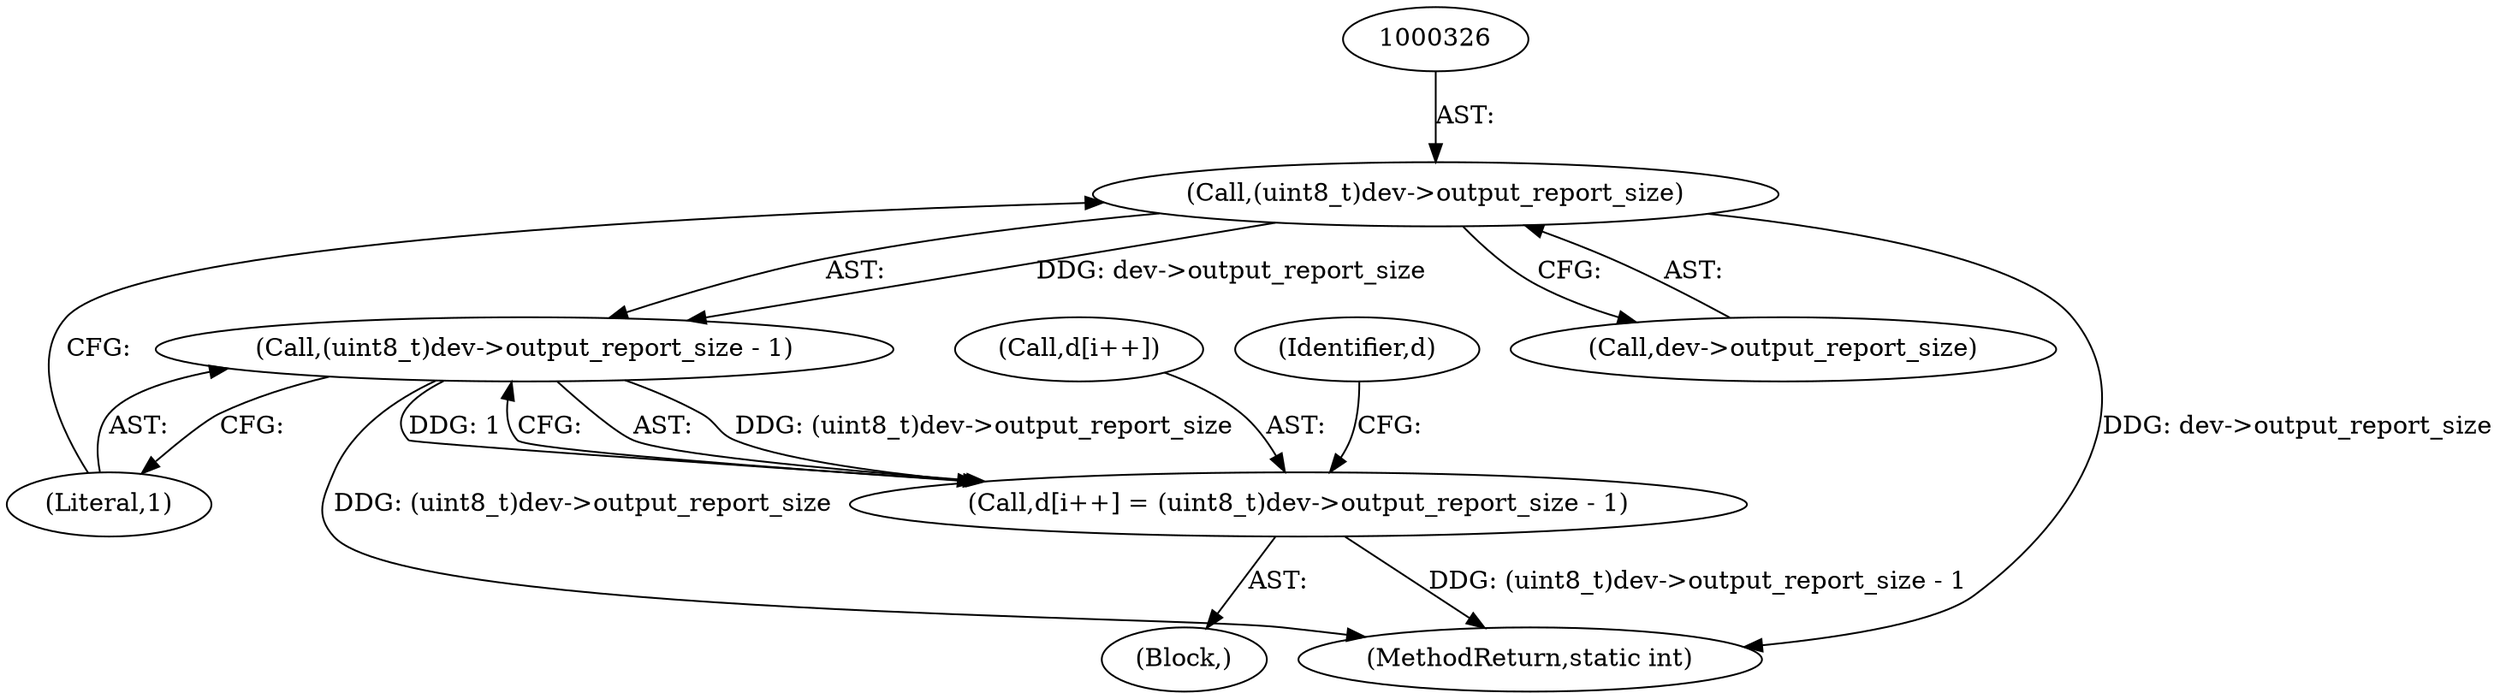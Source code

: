 digraph "1_Chrome_ac149a8d4371c0e01e0934fdd57b09e86f96b5b9_5@pointer" {
"1000325" [label="(Call,(uint8_t)dev->output_report_size)"];
"1000324" [label="(Call,(uint8_t)dev->output_report_size - 1)"];
"1000319" [label="(Call,d[i++] = (uint8_t)dev->output_report_size - 1)"];
"1000320" [label="(Call,d[i++])"];
"1000319" [label="(Call,d[i++] = (uint8_t)dev->output_report_size - 1)"];
"1000454" [label="(MethodReturn,static int)"];
"1000330" [label="(Literal,1)"];
"1000324" [label="(Call,(uint8_t)dev->output_report_size - 1)"];
"1000327" [label="(Call,dev->output_report_size)"];
"1000325" [label="(Call,(uint8_t)dev->output_report_size)"];
"1000264" [label="(Block,)"];
"1000333" [label="(Identifier,d)"];
"1000325" -> "1000324"  [label="AST: "];
"1000325" -> "1000327"  [label="CFG: "];
"1000326" -> "1000325"  [label="AST: "];
"1000327" -> "1000325"  [label="AST: "];
"1000330" -> "1000325"  [label="CFG: "];
"1000325" -> "1000454"  [label="DDG: dev->output_report_size"];
"1000325" -> "1000324"  [label="DDG: dev->output_report_size"];
"1000324" -> "1000319"  [label="AST: "];
"1000324" -> "1000330"  [label="CFG: "];
"1000330" -> "1000324"  [label="AST: "];
"1000319" -> "1000324"  [label="CFG: "];
"1000324" -> "1000454"  [label="DDG: (uint8_t)dev->output_report_size"];
"1000324" -> "1000319"  [label="DDG: (uint8_t)dev->output_report_size"];
"1000324" -> "1000319"  [label="DDG: 1"];
"1000319" -> "1000264"  [label="AST: "];
"1000320" -> "1000319"  [label="AST: "];
"1000333" -> "1000319"  [label="CFG: "];
"1000319" -> "1000454"  [label="DDG: (uint8_t)dev->output_report_size - 1"];
}
